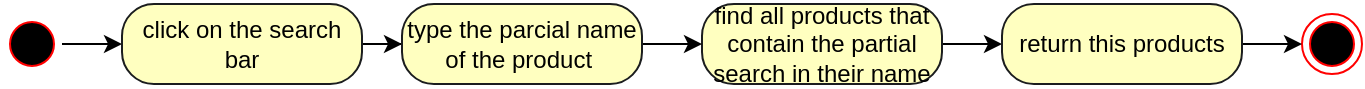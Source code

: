 <mxfile version="24.5.2" type="device">
  <diagram name="Página-1" id="Hu4_O6-ETGc3_PfBOXwW">
    <mxGraphModel dx="1114" dy="1727" grid="1" gridSize="10" guides="1" tooltips="1" connect="1" arrows="1" fold="1" page="1" pageScale="1" pageWidth="827" pageHeight="1169" math="0" shadow="0">
      <root>
        <mxCell id="0" />
        <mxCell id="1" parent="0" />
        <mxCell id="npLCizJqOAJa8bXgINdr-17" style="edgeStyle=orthogonalEdgeStyle;rounded=0;orthogonalLoop=1;jettySize=auto;html=1;" parent="1" source="npLCizJqOAJa8bXgINdr-2" target="npLCizJqOAJa8bXgINdr-15" edge="1">
          <mxGeometry relative="1" as="geometry" />
        </mxCell>
        <mxCell id="npLCizJqOAJa8bXgINdr-2" value="" style="ellipse;html=1;shape=startState;fillColor=#000000;strokeColor=#ff0000;" parent="1" vertex="1">
          <mxGeometry x="10" y="-1095" width="30" height="30" as="geometry" />
        </mxCell>
        <mxCell id="npLCizJqOAJa8bXgINdr-3" value="" style="ellipse;html=1;shape=endState;fillColor=#000000;strokeColor=#ff0000;" parent="1" vertex="1">
          <mxGeometry x="660" y="-1095" width="30" height="30" as="geometry" />
        </mxCell>
        <mxCell id="npLCizJqOAJa8bXgINdr-26" style="edgeStyle=orthogonalEdgeStyle;rounded=0;orthogonalLoop=1;jettySize=auto;html=1;entryX=0;entryY=0.5;entryDx=0;entryDy=0;" parent="1" source="npLCizJqOAJa8bXgINdr-13" target="npLCizJqOAJa8bXgINdr-22" edge="1">
          <mxGeometry relative="1" as="geometry">
            <mxPoint x="630" y="-910" as="targetPoint" />
          </mxGeometry>
        </mxCell>
        <mxCell id="npLCizJqOAJa8bXgINdr-13" value="find all products that contain the partial search in their name" style="rounded=1;whiteSpace=wrap;html=1;arcSize=40;fontColor=#000000;fillColor=#ffffc0;strokeColor=#1B1D1E;" parent="1" vertex="1">
          <mxGeometry x="360" y="-1100" width="120" height="40" as="geometry" />
        </mxCell>
        <mxCell id="npLCizJqOAJa8bXgINdr-21" style="edgeStyle=orthogonalEdgeStyle;rounded=0;orthogonalLoop=1;jettySize=auto;html=1;entryX=0;entryY=0.5;entryDx=0;entryDy=0;" parent="1" source="npLCizJqOAJa8bXgINdr-15" target="npLCizJqOAJa8bXgINdr-19" edge="1">
          <mxGeometry relative="1" as="geometry" />
        </mxCell>
        <mxCell id="npLCizJqOAJa8bXgINdr-15" value="click on the search bar" style="rounded=1;whiteSpace=wrap;html=1;arcSize=40;fontColor=#000000;fillColor=#ffffc0;strokeColor=#1B1D1E;" parent="1" vertex="1">
          <mxGeometry x="70" y="-1100" width="120" height="40" as="geometry" />
        </mxCell>
        <mxCell id="npLCizJqOAJa8bXgINdr-25" style="edgeStyle=orthogonalEdgeStyle;rounded=0;orthogonalLoop=1;jettySize=auto;html=1;entryX=0;entryY=0.5;entryDx=0;entryDy=0;" parent="1" source="npLCizJqOAJa8bXgINdr-19" target="npLCizJqOAJa8bXgINdr-13" edge="1">
          <mxGeometry relative="1" as="geometry" />
        </mxCell>
        <mxCell id="npLCizJqOAJa8bXgINdr-19" value="type the parcial name of the product&amp;nbsp;" style="rounded=1;whiteSpace=wrap;html=1;arcSize=40;fontColor=#000000;fillColor=#ffffc0;strokeColor=#1B1D1E;" parent="1" vertex="1">
          <mxGeometry x="210" y="-1100" width="120" height="40" as="geometry" />
        </mxCell>
        <mxCell id="npLCizJqOAJa8bXgINdr-28" style="edgeStyle=orthogonalEdgeStyle;rounded=0;orthogonalLoop=1;jettySize=auto;html=1;" parent="1" source="npLCizJqOAJa8bXgINdr-22" target="npLCizJqOAJa8bXgINdr-3" edge="1">
          <mxGeometry relative="1" as="geometry" />
        </mxCell>
        <mxCell id="npLCizJqOAJa8bXgINdr-22" value="return this products" style="rounded=1;whiteSpace=wrap;html=1;arcSize=40;fontColor=#000000;fillColor=#ffffc0;strokeColor=#1B1D1E;" parent="1" vertex="1">
          <mxGeometry x="510" y="-1100" width="120" height="40" as="geometry" />
        </mxCell>
      </root>
    </mxGraphModel>
  </diagram>
</mxfile>
